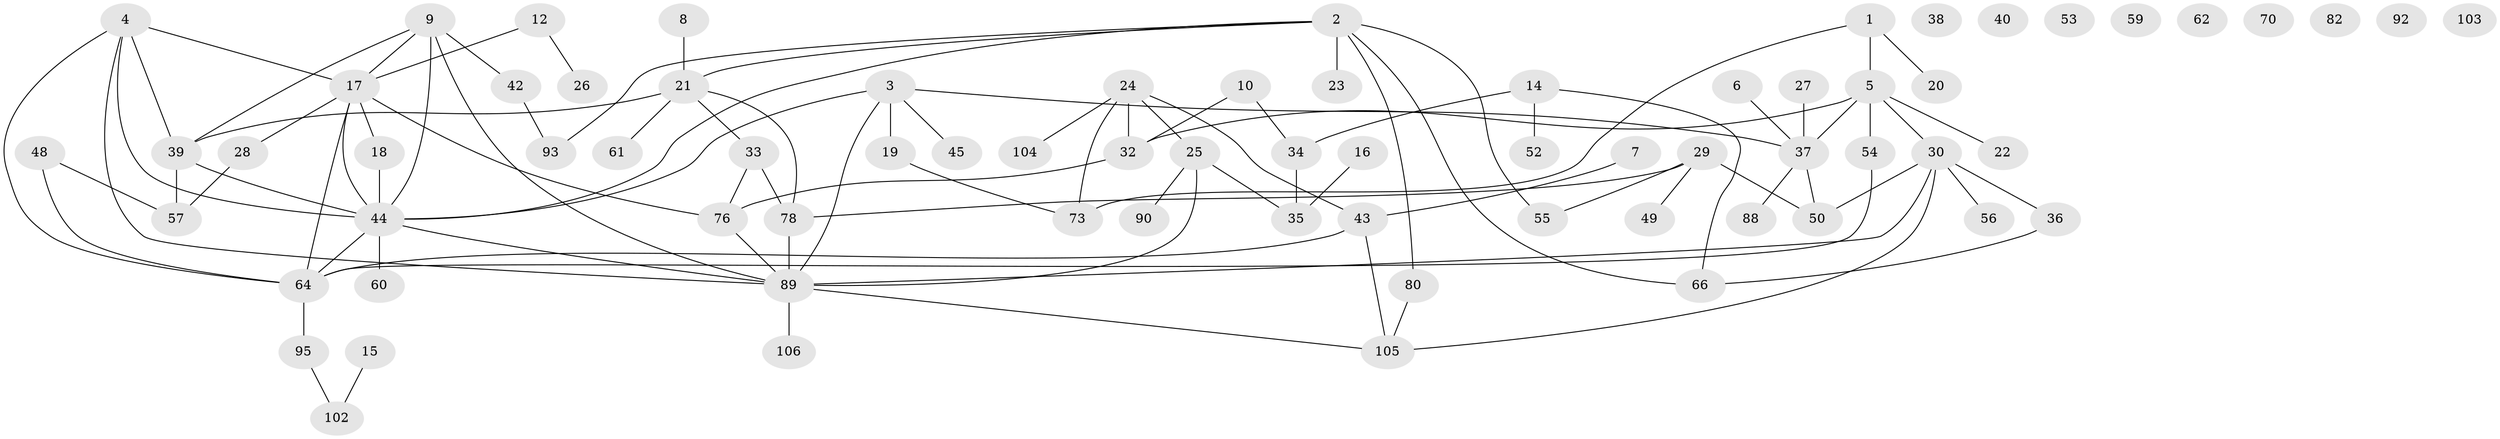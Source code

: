 // Generated by graph-tools (version 1.1) at 2025/23/03/03/25 07:23:27]
// undirected, 73 vertices, 97 edges
graph export_dot {
graph [start="1"]
  node [color=gray90,style=filled];
  1 [super="+11"];
  2 [super="+46"];
  3 [super="+99"];
  4 [super="+71"];
  5 [super="+13"];
  6;
  7;
  8;
  9 [super="+47"];
  10;
  12 [super="+75"];
  14 [super="+94"];
  15 [super="+79"];
  16;
  17 [super="+58"];
  18 [super="+91"];
  19;
  20;
  21 [super="+98"];
  22 [super="+63"];
  23 [super="+41"];
  24 [super="+100"];
  25 [super="+96"];
  26 [super="+77"];
  27;
  28;
  29 [super="+31"];
  30 [super="+51"];
  32 [super="+74"];
  33;
  34 [super="+86"];
  35;
  36;
  37 [super="+67"];
  38;
  39;
  40;
  42 [super="+83"];
  43 [super="+72"];
  44 [super="+65"];
  45;
  48;
  49 [super="+87"];
  50;
  52;
  53 [super="+68"];
  54;
  55;
  56 [super="+81"];
  57 [super="+69"];
  59;
  60;
  61;
  62;
  64 [super="+84"];
  66;
  70;
  73 [super="+97"];
  76;
  78 [super="+85"];
  80;
  82;
  88;
  89 [super="+101"];
  90;
  92;
  93;
  95;
  102;
  103;
  104;
  105;
  106;
  1 -- 73;
  1 -- 20;
  1 -- 5;
  2 -- 66;
  2 -- 80;
  2 -- 23;
  2 -- 21;
  2 -- 55;
  2 -- 44;
  2 -- 93;
  3 -- 19;
  3 -- 44;
  3 -- 45;
  3 -- 89;
  3 -- 37;
  4 -- 89;
  4 -- 17;
  4 -- 64;
  4 -- 44;
  4 -- 39;
  5 -- 22;
  5 -- 32;
  5 -- 54 [weight=2];
  5 -- 30;
  5 -- 37;
  6 -- 37;
  7 -- 43;
  8 -- 21;
  9 -- 89;
  9 -- 17;
  9 -- 39;
  9 -- 42;
  9 -- 44;
  10 -- 32;
  10 -- 34;
  12 -- 17;
  12 -- 26;
  14 -- 34;
  14 -- 52;
  14 -- 66;
  15 -- 102;
  16 -- 35;
  17 -- 64;
  17 -- 28;
  17 -- 44;
  17 -- 76;
  17 -- 18;
  18 -- 44;
  19 -- 73;
  21 -- 33;
  21 -- 39 [weight=2];
  21 -- 78;
  21 -- 61;
  24 -- 104;
  24 -- 43;
  24 -- 73;
  24 -- 32;
  24 -- 25;
  25 -- 90;
  25 -- 35;
  25 -- 89;
  27 -- 37;
  28 -- 57;
  29 -- 50;
  29 -- 55;
  29 -- 78;
  29 -- 49;
  30 -- 50;
  30 -- 56;
  30 -- 105;
  30 -- 89;
  30 -- 36;
  32 -- 76;
  33 -- 76;
  33 -- 78;
  34 -- 35;
  36 -- 66;
  37 -- 50;
  37 -- 88;
  39 -- 44;
  39 -- 57;
  42 -- 93;
  43 -- 64;
  43 -- 105;
  44 -- 60;
  44 -- 89;
  44 -- 64;
  48 -- 64;
  48 -- 57;
  54 -- 64;
  64 -- 95;
  76 -- 89;
  78 -- 89;
  80 -- 105;
  89 -- 106;
  89 -- 105;
  95 -- 102;
}

